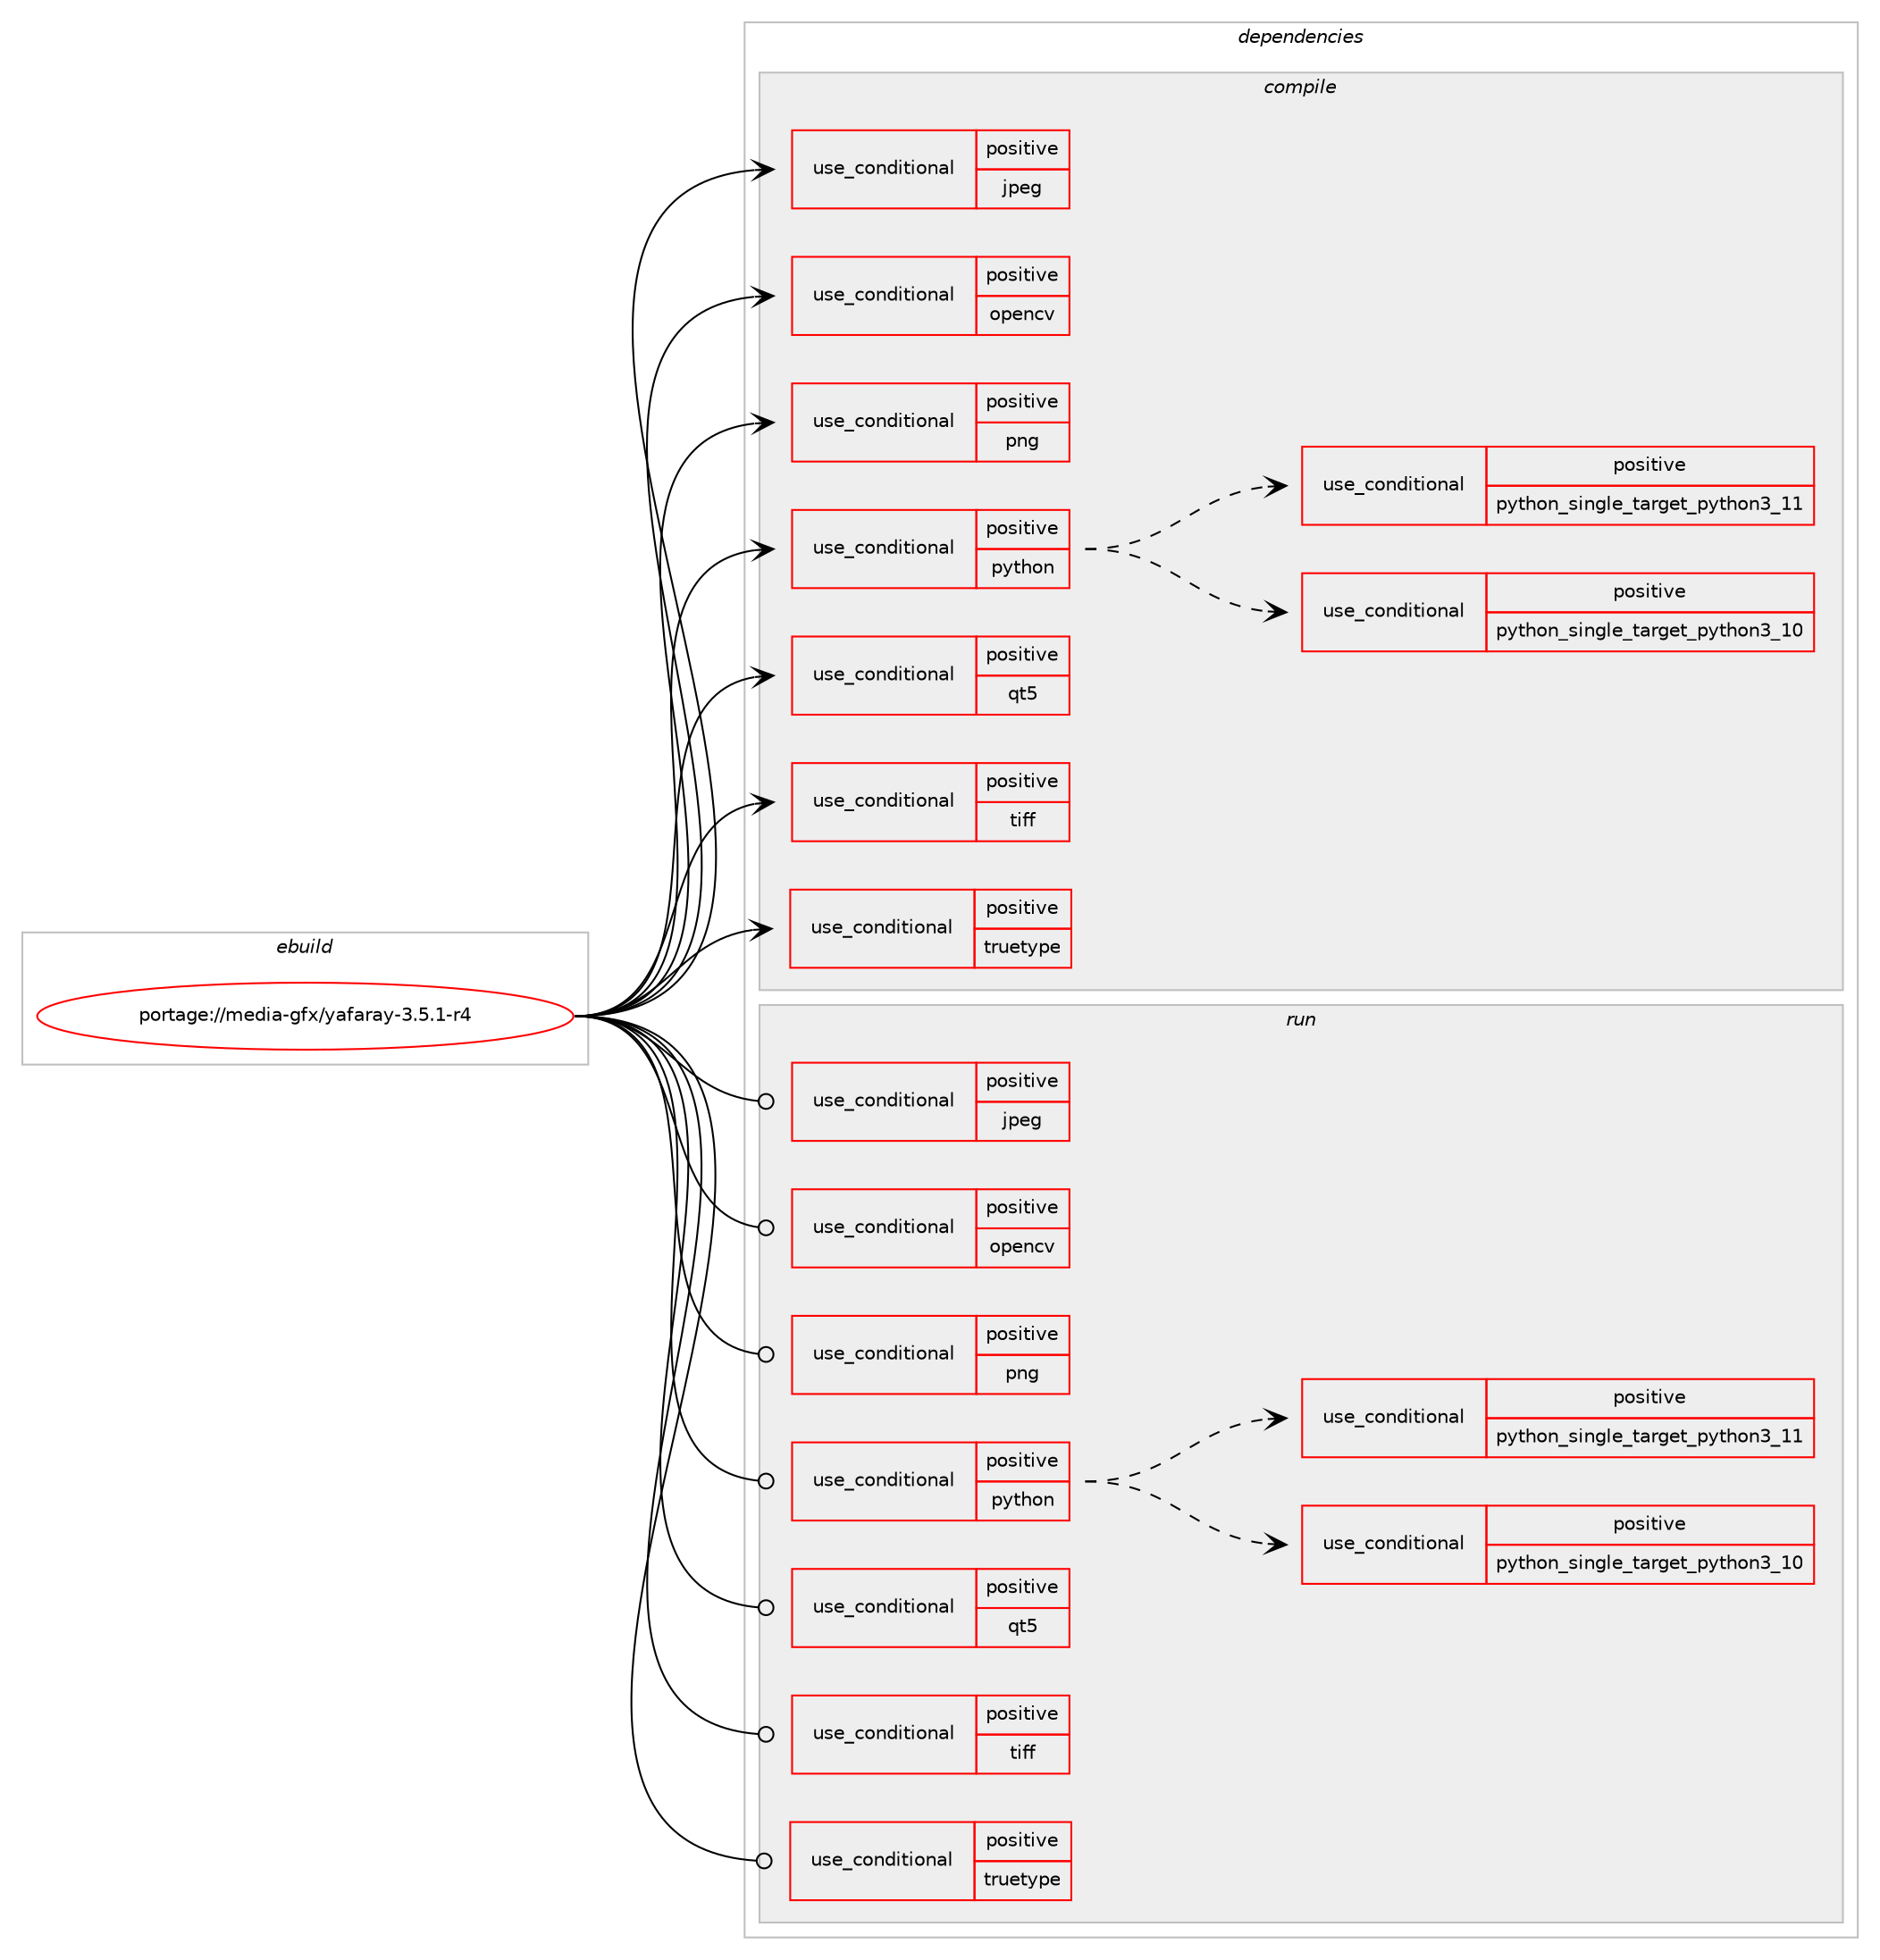 digraph prolog {

# *************
# Graph options
# *************

newrank=true;
concentrate=true;
compound=true;
graph [rankdir=LR,fontname=Helvetica,fontsize=10,ranksep=1.5];#, ranksep=2.5, nodesep=0.2];
edge  [arrowhead=vee];
node  [fontname=Helvetica,fontsize=10];

# **********
# The ebuild
# **********

subgraph cluster_leftcol {
color=gray;
rank=same;
label=<<i>ebuild</i>>;
id [label="portage://media-gfx/yafaray-3.5.1-r4", color=red, width=4, href="../media-gfx/yafaray-3.5.1-r4.svg"];
}

# ****************
# The dependencies
# ****************

subgraph cluster_midcol {
color=gray;
label=<<i>dependencies</i>>;
subgraph cluster_compile {
fillcolor="#eeeeee";
style=filled;
label=<<i>compile</i>>;
subgraph cond72521 {
dependency153411 [label=<<TABLE BORDER="0" CELLBORDER="1" CELLSPACING="0" CELLPADDING="4"><TR><TD ROWSPAN="3" CELLPADDING="10">use_conditional</TD></TR><TR><TD>positive</TD></TR><TR><TD>jpeg</TD></TR></TABLE>>, shape=none, color=red];
# *** BEGIN UNKNOWN DEPENDENCY TYPE (TODO) ***
# dependency153411 -> package_dependency(portage://media-gfx/yafaray-3.5.1-r4,install,no,media-libs,libjpeg-turbo,none,[,,],any_same_slot,[])
# *** END UNKNOWN DEPENDENCY TYPE (TODO) ***

}
id:e -> dependency153411:w [weight=20,style="solid",arrowhead="vee"];
subgraph cond72522 {
dependency153412 [label=<<TABLE BORDER="0" CELLBORDER="1" CELLSPACING="0" CELLPADDING="4"><TR><TD ROWSPAN="3" CELLPADDING="10">use_conditional</TD></TR><TR><TD>positive</TD></TR><TR><TD>opencv</TD></TR></TABLE>>, shape=none, color=red];
# *** BEGIN UNKNOWN DEPENDENCY TYPE (TODO) ***
# dependency153412 -> package_dependency(portage://media-gfx/yafaray-3.5.1-r4,install,no,media-libs,opencv,none,[,,],any_same_slot,[])
# *** END UNKNOWN DEPENDENCY TYPE (TODO) ***

}
id:e -> dependency153412:w [weight=20,style="solid",arrowhead="vee"];
subgraph cond72523 {
dependency153413 [label=<<TABLE BORDER="0" CELLBORDER="1" CELLSPACING="0" CELLPADDING="4"><TR><TD ROWSPAN="3" CELLPADDING="10">use_conditional</TD></TR><TR><TD>positive</TD></TR><TR><TD>png</TD></TR></TABLE>>, shape=none, color=red];
# *** BEGIN UNKNOWN DEPENDENCY TYPE (TODO) ***
# dependency153413 -> package_dependency(portage://media-gfx/yafaray-3.5.1-r4,install,no,media-libs,libpng,none,[,,],any_same_slot,[])
# *** END UNKNOWN DEPENDENCY TYPE (TODO) ***

}
id:e -> dependency153413:w [weight=20,style="solid",arrowhead="vee"];
subgraph cond72524 {
dependency153414 [label=<<TABLE BORDER="0" CELLBORDER="1" CELLSPACING="0" CELLPADDING="4"><TR><TD ROWSPAN="3" CELLPADDING="10">use_conditional</TD></TR><TR><TD>positive</TD></TR><TR><TD>python</TD></TR></TABLE>>, shape=none, color=red];
subgraph cond72525 {
dependency153415 [label=<<TABLE BORDER="0" CELLBORDER="1" CELLSPACING="0" CELLPADDING="4"><TR><TD ROWSPAN="3" CELLPADDING="10">use_conditional</TD></TR><TR><TD>positive</TD></TR><TR><TD>python_single_target_python3_10</TD></TR></TABLE>>, shape=none, color=red];
# *** BEGIN UNKNOWN DEPENDENCY TYPE (TODO) ***
# dependency153415 -> package_dependency(portage://media-gfx/yafaray-3.5.1-r4,install,no,dev-lang,python,none,[,,],[slot(3.10)],[])
# *** END UNKNOWN DEPENDENCY TYPE (TODO) ***

}
dependency153414:e -> dependency153415:w [weight=20,style="dashed",arrowhead="vee"];
subgraph cond72526 {
dependency153416 [label=<<TABLE BORDER="0" CELLBORDER="1" CELLSPACING="0" CELLPADDING="4"><TR><TD ROWSPAN="3" CELLPADDING="10">use_conditional</TD></TR><TR><TD>positive</TD></TR><TR><TD>python_single_target_python3_11</TD></TR></TABLE>>, shape=none, color=red];
# *** BEGIN UNKNOWN DEPENDENCY TYPE (TODO) ***
# dependency153416 -> package_dependency(portage://media-gfx/yafaray-3.5.1-r4,install,no,dev-lang,python,none,[,,],[slot(3.11)],[])
# *** END UNKNOWN DEPENDENCY TYPE (TODO) ***

}
dependency153414:e -> dependency153416:w [weight=20,style="dashed",arrowhead="vee"];
}
id:e -> dependency153414:w [weight=20,style="solid",arrowhead="vee"];
subgraph cond72527 {
dependency153417 [label=<<TABLE BORDER="0" CELLBORDER="1" CELLSPACING="0" CELLPADDING="4"><TR><TD ROWSPAN="3" CELLPADDING="10">use_conditional</TD></TR><TR><TD>positive</TD></TR><TR><TD>qt5</TD></TR></TABLE>>, shape=none, color=red];
# *** BEGIN UNKNOWN DEPENDENCY TYPE (TODO) ***
# dependency153417 -> package_dependency(portage://media-gfx/yafaray-3.5.1-r4,install,no,dev-qt,qtwidgets,none,[,,],[slot(5)],[])
# *** END UNKNOWN DEPENDENCY TYPE (TODO) ***

}
id:e -> dependency153417:w [weight=20,style="solid",arrowhead="vee"];
subgraph cond72528 {
dependency153418 [label=<<TABLE BORDER="0" CELLBORDER="1" CELLSPACING="0" CELLPADDING="4"><TR><TD ROWSPAN="3" CELLPADDING="10">use_conditional</TD></TR><TR><TD>positive</TD></TR><TR><TD>tiff</TD></TR></TABLE>>, shape=none, color=red];
# *** BEGIN UNKNOWN DEPENDENCY TYPE (TODO) ***
# dependency153418 -> package_dependency(portage://media-gfx/yafaray-3.5.1-r4,install,no,media-libs,tiff,none,[,,],any_same_slot,[])
# *** END UNKNOWN DEPENDENCY TYPE (TODO) ***

}
id:e -> dependency153418:w [weight=20,style="solid",arrowhead="vee"];
subgraph cond72529 {
dependency153419 [label=<<TABLE BORDER="0" CELLBORDER="1" CELLSPACING="0" CELLPADDING="4"><TR><TD ROWSPAN="3" CELLPADDING="10">use_conditional</TD></TR><TR><TD>positive</TD></TR><TR><TD>truetype</TD></TR></TABLE>>, shape=none, color=red];
# *** BEGIN UNKNOWN DEPENDENCY TYPE (TODO) ***
# dependency153419 -> package_dependency(portage://media-gfx/yafaray-3.5.1-r4,install,no,media-libs,freetype,none,[,,],[slot(2)],[])
# *** END UNKNOWN DEPENDENCY TYPE (TODO) ***

}
id:e -> dependency153419:w [weight=20,style="solid",arrowhead="vee"];
# *** BEGIN UNKNOWN DEPENDENCY TYPE (TODO) ***
# id -> package_dependency(portage://media-gfx/yafaray-3.5.1-r4,install,no,dev-libs,libxml2,none,[,,],[slot(2)],[])
# *** END UNKNOWN DEPENDENCY TYPE (TODO) ***

# *** BEGIN UNKNOWN DEPENDENCY TYPE (TODO) ***
# id -> package_dependency(portage://media-gfx/yafaray-3.5.1-r4,install,no,sys-libs,zlib,none,[,,],[],[])
# *** END UNKNOWN DEPENDENCY TYPE (TODO) ***

}
subgraph cluster_compileandrun {
fillcolor="#eeeeee";
style=filled;
label=<<i>compile and run</i>>;
}
subgraph cluster_run {
fillcolor="#eeeeee";
style=filled;
label=<<i>run</i>>;
subgraph cond72530 {
dependency153420 [label=<<TABLE BORDER="0" CELLBORDER="1" CELLSPACING="0" CELLPADDING="4"><TR><TD ROWSPAN="3" CELLPADDING="10">use_conditional</TD></TR><TR><TD>positive</TD></TR><TR><TD>jpeg</TD></TR></TABLE>>, shape=none, color=red];
# *** BEGIN UNKNOWN DEPENDENCY TYPE (TODO) ***
# dependency153420 -> package_dependency(portage://media-gfx/yafaray-3.5.1-r4,run,no,media-libs,libjpeg-turbo,none,[,,],any_same_slot,[])
# *** END UNKNOWN DEPENDENCY TYPE (TODO) ***

}
id:e -> dependency153420:w [weight=20,style="solid",arrowhead="odot"];
subgraph cond72531 {
dependency153421 [label=<<TABLE BORDER="0" CELLBORDER="1" CELLSPACING="0" CELLPADDING="4"><TR><TD ROWSPAN="3" CELLPADDING="10">use_conditional</TD></TR><TR><TD>positive</TD></TR><TR><TD>opencv</TD></TR></TABLE>>, shape=none, color=red];
# *** BEGIN UNKNOWN DEPENDENCY TYPE (TODO) ***
# dependency153421 -> package_dependency(portage://media-gfx/yafaray-3.5.1-r4,run,no,media-libs,opencv,none,[,,],any_same_slot,[])
# *** END UNKNOWN DEPENDENCY TYPE (TODO) ***

}
id:e -> dependency153421:w [weight=20,style="solid",arrowhead="odot"];
subgraph cond72532 {
dependency153422 [label=<<TABLE BORDER="0" CELLBORDER="1" CELLSPACING="0" CELLPADDING="4"><TR><TD ROWSPAN="3" CELLPADDING="10">use_conditional</TD></TR><TR><TD>positive</TD></TR><TR><TD>png</TD></TR></TABLE>>, shape=none, color=red];
# *** BEGIN UNKNOWN DEPENDENCY TYPE (TODO) ***
# dependency153422 -> package_dependency(portage://media-gfx/yafaray-3.5.1-r4,run,no,media-libs,libpng,none,[,,],any_same_slot,[])
# *** END UNKNOWN DEPENDENCY TYPE (TODO) ***

}
id:e -> dependency153422:w [weight=20,style="solid",arrowhead="odot"];
subgraph cond72533 {
dependency153423 [label=<<TABLE BORDER="0" CELLBORDER="1" CELLSPACING="0" CELLPADDING="4"><TR><TD ROWSPAN="3" CELLPADDING="10">use_conditional</TD></TR><TR><TD>positive</TD></TR><TR><TD>python</TD></TR></TABLE>>, shape=none, color=red];
subgraph cond72534 {
dependency153424 [label=<<TABLE BORDER="0" CELLBORDER="1" CELLSPACING="0" CELLPADDING="4"><TR><TD ROWSPAN="3" CELLPADDING="10">use_conditional</TD></TR><TR><TD>positive</TD></TR><TR><TD>python_single_target_python3_10</TD></TR></TABLE>>, shape=none, color=red];
# *** BEGIN UNKNOWN DEPENDENCY TYPE (TODO) ***
# dependency153424 -> package_dependency(portage://media-gfx/yafaray-3.5.1-r4,run,no,dev-lang,python,none,[,,],[slot(3.10)],[])
# *** END UNKNOWN DEPENDENCY TYPE (TODO) ***

}
dependency153423:e -> dependency153424:w [weight=20,style="dashed",arrowhead="vee"];
subgraph cond72535 {
dependency153425 [label=<<TABLE BORDER="0" CELLBORDER="1" CELLSPACING="0" CELLPADDING="4"><TR><TD ROWSPAN="3" CELLPADDING="10">use_conditional</TD></TR><TR><TD>positive</TD></TR><TR><TD>python_single_target_python3_11</TD></TR></TABLE>>, shape=none, color=red];
# *** BEGIN UNKNOWN DEPENDENCY TYPE (TODO) ***
# dependency153425 -> package_dependency(portage://media-gfx/yafaray-3.5.1-r4,run,no,dev-lang,python,none,[,,],[slot(3.11)],[])
# *** END UNKNOWN DEPENDENCY TYPE (TODO) ***

}
dependency153423:e -> dependency153425:w [weight=20,style="dashed",arrowhead="vee"];
}
id:e -> dependency153423:w [weight=20,style="solid",arrowhead="odot"];
subgraph cond72536 {
dependency153426 [label=<<TABLE BORDER="0" CELLBORDER="1" CELLSPACING="0" CELLPADDING="4"><TR><TD ROWSPAN="3" CELLPADDING="10">use_conditional</TD></TR><TR><TD>positive</TD></TR><TR><TD>qt5</TD></TR></TABLE>>, shape=none, color=red];
# *** BEGIN UNKNOWN DEPENDENCY TYPE (TODO) ***
# dependency153426 -> package_dependency(portage://media-gfx/yafaray-3.5.1-r4,run,no,dev-qt,qtwidgets,none,[,,],[slot(5)],[])
# *** END UNKNOWN DEPENDENCY TYPE (TODO) ***

}
id:e -> dependency153426:w [weight=20,style="solid",arrowhead="odot"];
subgraph cond72537 {
dependency153427 [label=<<TABLE BORDER="0" CELLBORDER="1" CELLSPACING="0" CELLPADDING="4"><TR><TD ROWSPAN="3" CELLPADDING="10">use_conditional</TD></TR><TR><TD>positive</TD></TR><TR><TD>tiff</TD></TR></TABLE>>, shape=none, color=red];
# *** BEGIN UNKNOWN DEPENDENCY TYPE (TODO) ***
# dependency153427 -> package_dependency(portage://media-gfx/yafaray-3.5.1-r4,run,no,media-libs,tiff,none,[,,],any_same_slot,[])
# *** END UNKNOWN DEPENDENCY TYPE (TODO) ***

}
id:e -> dependency153427:w [weight=20,style="solid",arrowhead="odot"];
subgraph cond72538 {
dependency153428 [label=<<TABLE BORDER="0" CELLBORDER="1" CELLSPACING="0" CELLPADDING="4"><TR><TD ROWSPAN="3" CELLPADDING="10">use_conditional</TD></TR><TR><TD>positive</TD></TR><TR><TD>truetype</TD></TR></TABLE>>, shape=none, color=red];
# *** BEGIN UNKNOWN DEPENDENCY TYPE (TODO) ***
# dependency153428 -> package_dependency(portage://media-gfx/yafaray-3.5.1-r4,run,no,media-libs,freetype,none,[,,],[slot(2)],[])
# *** END UNKNOWN DEPENDENCY TYPE (TODO) ***

}
id:e -> dependency153428:w [weight=20,style="solid",arrowhead="odot"];
# *** BEGIN UNKNOWN DEPENDENCY TYPE (TODO) ***
# id -> package_dependency(portage://media-gfx/yafaray-3.5.1-r4,run,no,dev-libs,libxml2,none,[,,],[slot(2)],[])
# *** END UNKNOWN DEPENDENCY TYPE (TODO) ***

# *** BEGIN UNKNOWN DEPENDENCY TYPE (TODO) ***
# id -> package_dependency(portage://media-gfx/yafaray-3.5.1-r4,run,no,sys-libs,zlib,none,[,,],[],[])
# *** END UNKNOWN DEPENDENCY TYPE (TODO) ***

}
}

# **************
# The candidates
# **************

subgraph cluster_choices {
rank=same;
color=gray;
label=<<i>candidates</i>>;

}

}
